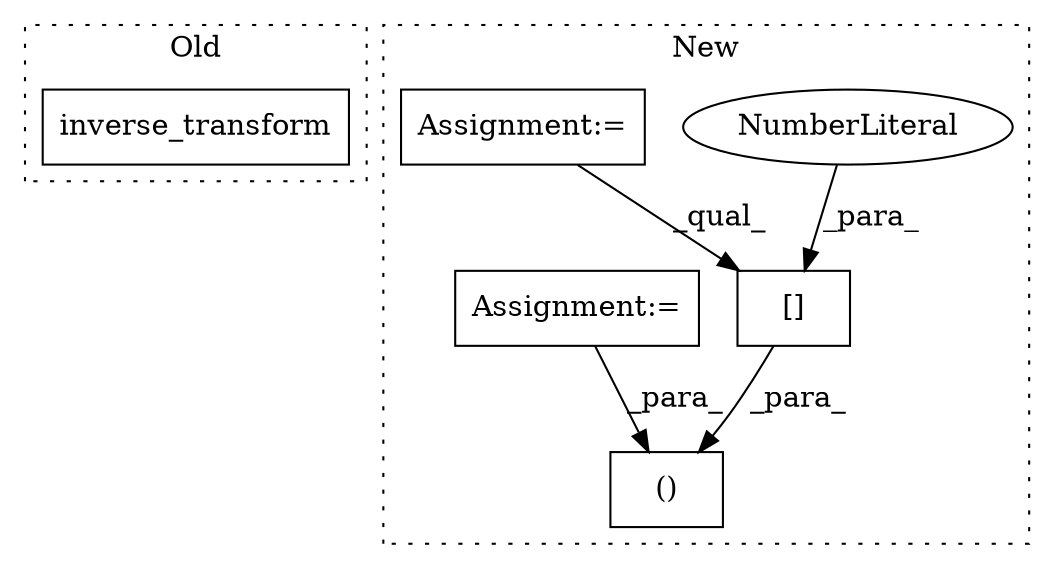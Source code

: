digraph G {
subgraph cluster0 {
1 [label="inverse_transform" a="32" s="2905,2927" l="18,1" shape="box"];
label = "Old";
style="dotted";
}
subgraph cluster1 {
2 [label="[]" a="2" s="3031,3038" l="6,1" shape="box"];
3 [label="NumberLiteral" a="34" s="3037" l="1" shape="ellipse"];
4 [label="()" a="106" s="3007" l="32" shape="box"];
5 [label="Assignment:=" a="7" s="2444" l="5" shape="box"];
6 [label="Assignment:=" a="7" s="2600" l="5" shape="box"];
label = "New";
style="dotted";
}
2 -> 4 [label="_para_"];
3 -> 2 [label="_para_"];
5 -> 2 [label="_qual_"];
6 -> 4 [label="_para_"];
}